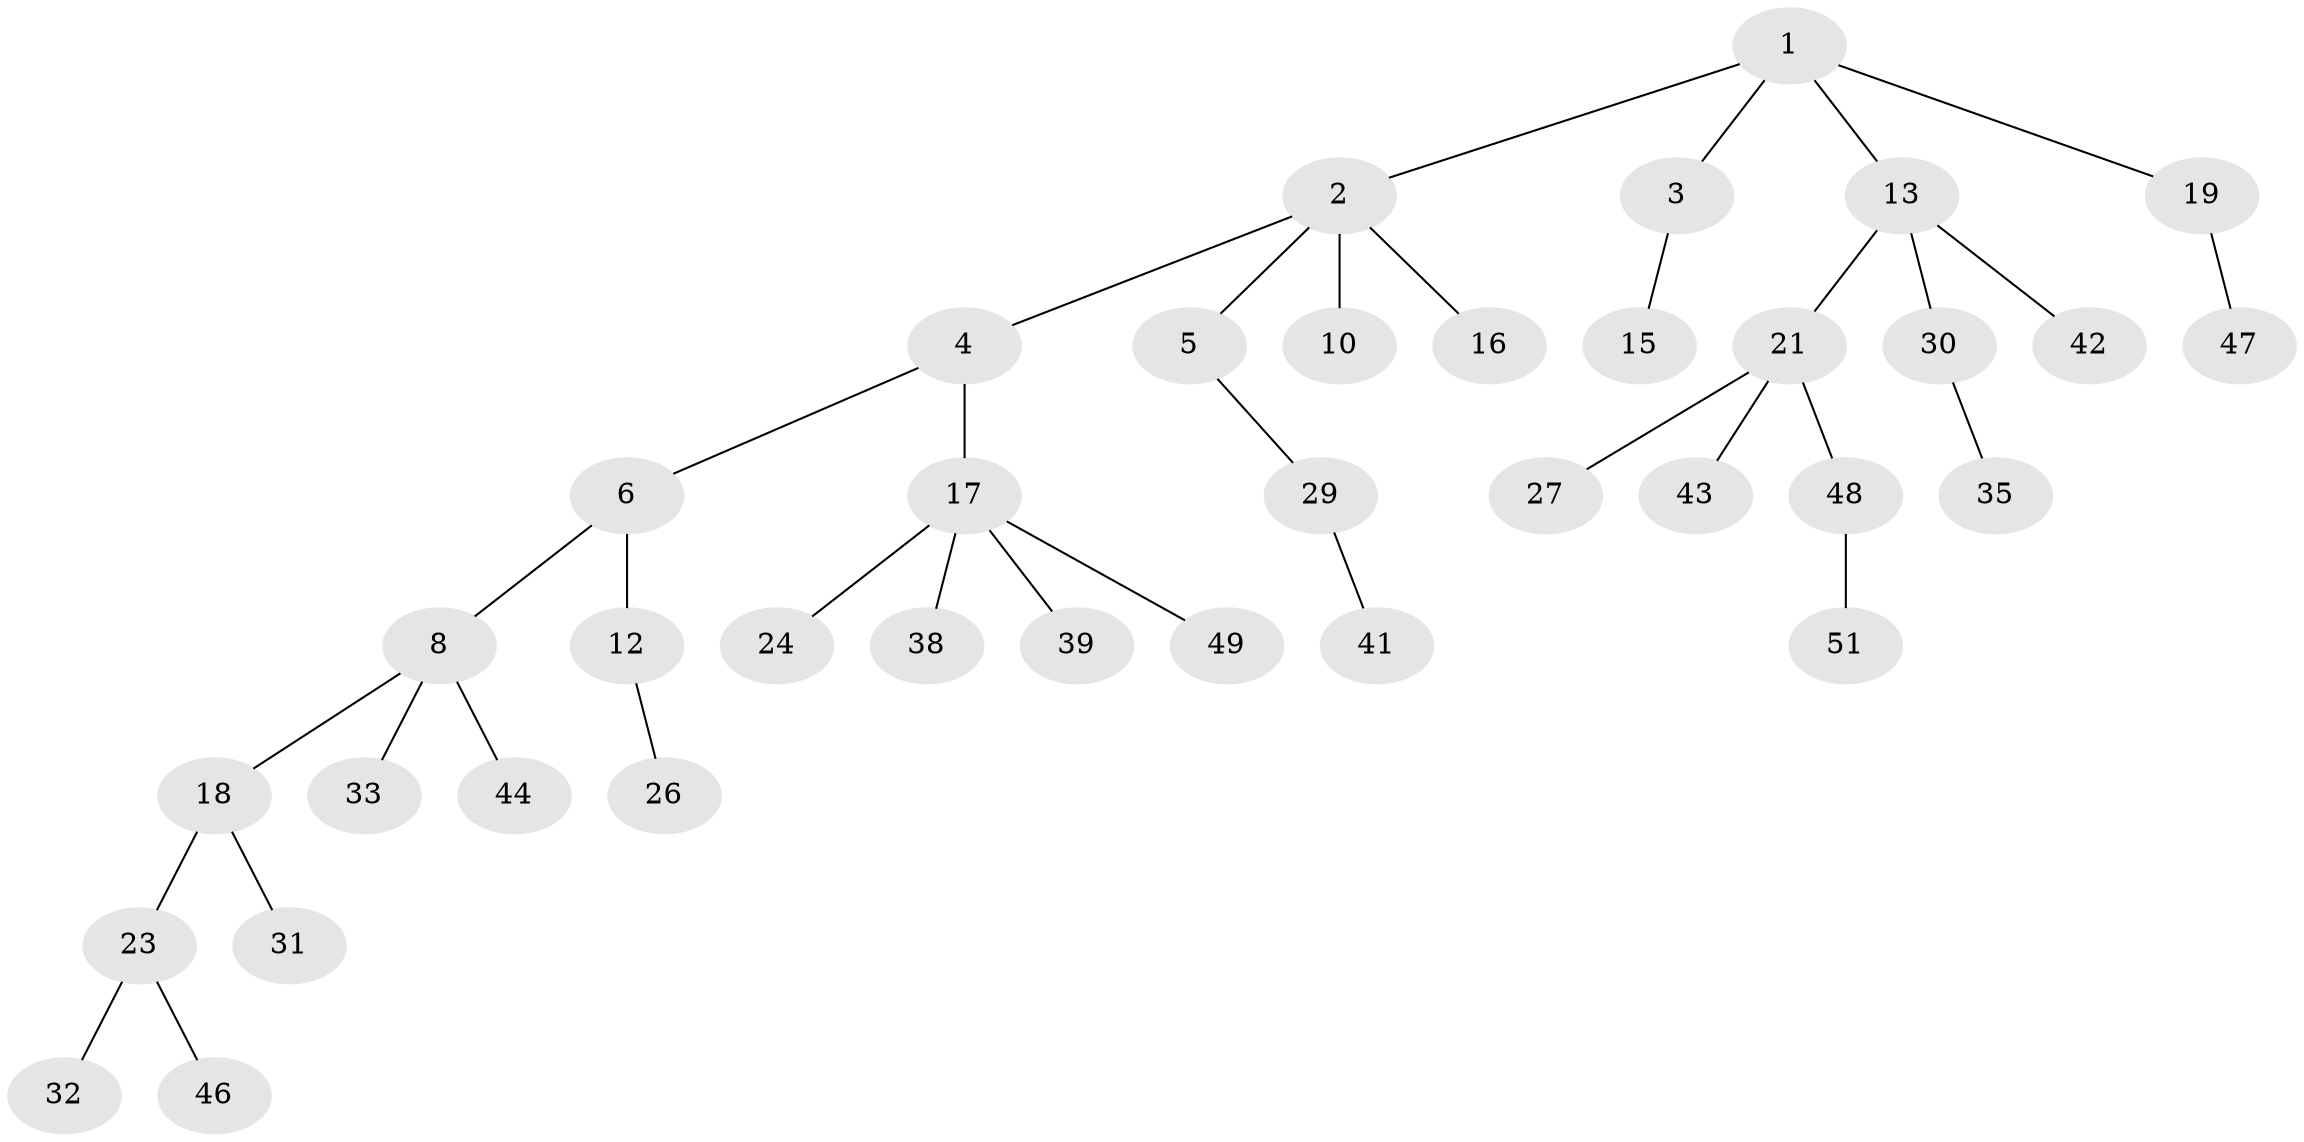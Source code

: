 // Generated by graph-tools (version 1.1) at 2025/24/03/03/25 07:24:07]
// undirected, 37 vertices, 36 edges
graph export_dot {
graph [start="1"]
  node [color=gray90,style=filled];
  1 [super="+11"];
  2 [super="+25"];
  3;
  4;
  5;
  6 [super="+7"];
  8 [super="+9"];
  10;
  12 [super="+14"];
  13 [super="+20"];
  15 [super="+53"];
  16;
  17 [super="+22"];
  18 [super="+37"];
  19 [super="+34"];
  21 [super="+36"];
  23 [super="+28"];
  24;
  26;
  27 [super="+50"];
  29 [super="+40"];
  30 [super="+52"];
  31;
  32;
  33;
  35;
  38;
  39 [super="+54"];
  41;
  42 [super="+45"];
  43;
  44;
  46;
  47;
  48;
  49;
  51;
  1 -- 2;
  1 -- 3;
  1 -- 13;
  1 -- 19;
  2 -- 4;
  2 -- 5;
  2 -- 10;
  2 -- 16;
  3 -- 15;
  4 -- 6;
  4 -- 17;
  5 -- 29;
  6 -- 8;
  6 -- 12;
  8 -- 44;
  8 -- 33;
  8 -- 18;
  12 -- 26;
  13 -- 42;
  13 -- 21;
  13 -- 30;
  17 -- 24;
  17 -- 38;
  17 -- 39;
  17 -- 49;
  18 -- 23;
  18 -- 31;
  19 -- 47;
  21 -- 27;
  21 -- 48;
  21 -- 43;
  23 -- 32;
  23 -- 46;
  29 -- 41;
  30 -- 35;
  48 -- 51;
}
